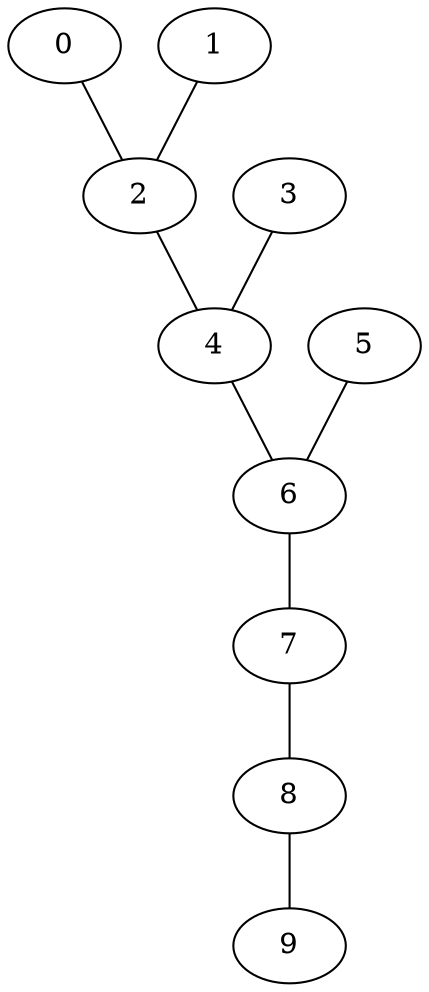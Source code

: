 strict graph  {
	0	 [bipartite=1];
	2	 [bipartite=1];
	0 -- 2	 [weight=3.0];
	1	 [bipartite=1];
	1 -- 2	 [weight=3.0];
	4	 [bipartite=1];
	2 -- 4	 [weight=3.0];
	3	 [bipartite=1];
	3 -- 4	 [weight=3.0];
	6	 [bipartite=1];
	4 -- 6	 [weight=3.0];
	5	 [bipartite=1];
	5 -- 6	 [weight=3.0];
	7	 [bipartite=1];
	6 -- 7	 [weight=3.0];
	8	 [bipartite=1];
	7 -- 8	 [weight=3.0];
	9	 [bipartite=1];
	8 -- 9	 [weight=3.0];
}
